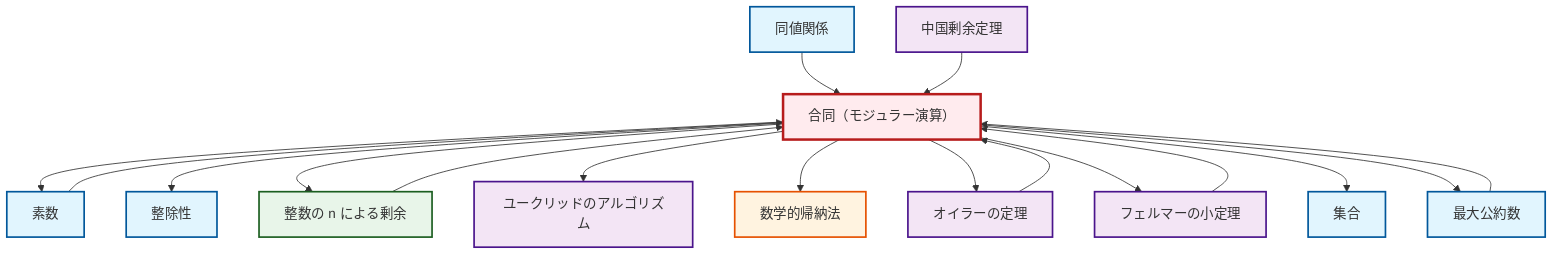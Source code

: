 graph TD
    classDef definition fill:#e1f5fe,stroke:#01579b,stroke-width:2px
    classDef theorem fill:#f3e5f5,stroke:#4a148c,stroke-width:2px
    classDef axiom fill:#fff3e0,stroke:#e65100,stroke-width:2px
    classDef example fill:#e8f5e9,stroke:#1b5e20,stroke-width:2px
    classDef current fill:#ffebee,stroke:#b71c1c,stroke-width:3px
    def-equivalence-relation["同値関係"]:::definition
    def-set["集合"]:::definition
    thm-fermat-little["フェルマーの小定理"]:::theorem
    def-gcd["最大公約数"]:::definition
    def-divisibility["整除性"]:::definition
    thm-euler["オイラーの定理"]:::theorem
    def-prime["素数"]:::definition
    ax-induction["数学的帰納法"]:::axiom
    thm-euclidean-algorithm["ユークリッドのアルゴリズム"]:::theorem
    def-congruence["合同（モジュラー演算）"]:::definition
    thm-chinese-remainder["中国剰余定理"]:::theorem
    ex-quotient-integers-mod-n["整数の n による剰余"]:::example
    def-gcd --> def-congruence
    def-congruence --> def-prime
    def-congruence --> def-divisibility
    def-congruence --> ex-quotient-integers-mod-n
    def-congruence --> thm-euclidean-algorithm
    def-equivalence-relation --> def-congruence
    thm-chinese-remainder --> def-congruence
    thm-fermat-little --> def-congruence
    def-congruence --> ax-induction
    def-congruence --> thm-euler
    thm-euler --> def-congruence
    def-congruence --> thm-fermat-little
    def-prime --> def-congruence
    ex-quotient-integers-mod-n --> def-congruence
    def-congruence --> def-set
    def-congruence --> def-gcd
    class def-congruence current
